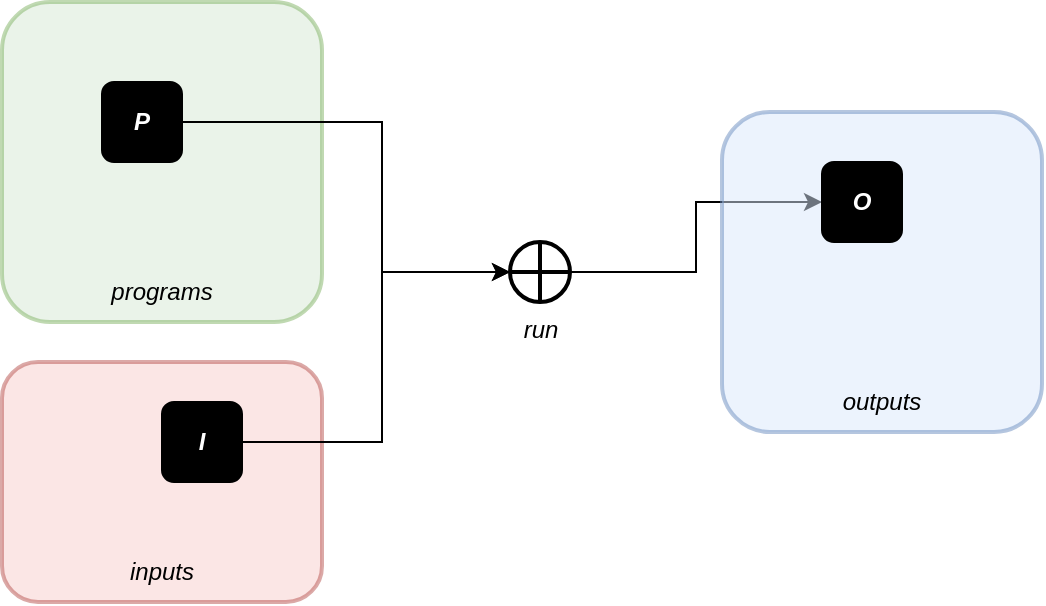 <mxfile version="21.6.1" type="device">
  <diagram name="Page-1" id="cNXvOK2WXGpSSBsxCxpK">
    <mxGraphModel dx="1194" dy="824" grid="1" gridSize="10" guides="1" tooltips="1" connect="1" arrows="1" fold="1" page="1" pageScale="1" pageWidth="827" pageHeight="1169" math="0" shadow="0">
      <root>
        <mxCell id="0" />
        <mxCell id="1" value="Second" parent="0" />
        <mxCell id="Ab1whSxm8HRURFY5Ob9R-1" value="First" parent="0" />
        <mxCell id="Ab1whSxm8HRURFY5Ob9R-2" value="" style="rounded=1;whiteSpace=wrap;html=1;fillColor=#d5e8d4;strokeColor=#82b366;opacity=50;strokeWidth=2;" vertex="1" parent="Ab1whSxm8HRURFY5Ob9R-1">
          <mxGeometry x="160" y="120" width="160" height="160" as="geometry" />
        </mxCell>
        <mxCell id="Ab1whSxm8HRURFY5Ob9R-3" value="" style="rounded=1;whiteSpace=wrap;html=1;strokeWidth=2;fillColor=#f8cecc;strokeColor=#b85450;opacity=50;" vertex="1" parent="Ab1whSxm8HRURFY5Ob9R-1">
          <mxGeometry x="160" y="300" width="160" height="120" as="geometry" />
        </mxCell>
        <mxCell id="Ab1whSxm8HRURFY5Ob9R-7" style="edgeStyle=orthogonalEdgeStyle;rounded=0;orthogonalLoop=1;jettySize=auto;html=1;exitX=1;exitY=0.5;exitDx=0;exitDy=0;entryX=0;entryY=0.5;entryDx=0;entryDy=0;entryPerimeter=0;" edge="1" parent="Ab1whSxm8HRURFY5Ob9R-1" source="Ab1whSxm8HRURFY5Ob9R-4" target="Ab1whSxm8HRURFY5Ob9R-6">
          <mxGeometry relative="1" as="geometry">
            <Array as="points">
              <mxPoint x="350" y="180" />
              <mxPoint x="350" y="255" />
            </Array>
          </mxGeometry>
        </mxCell>
        <mxCell id="Ab1whSxm8HRURFY5Ob9R-4" value="&lt;font style=&quot;background-color: rgb(0, 0, 0);&quot; color=&quot;#ffffff&quot;&gt;&lt;b&gt;&lt;i&gt;P&lt;/i&gt;&lt;/b&gt;&lt;/font&gt;" style="rounded=1;whiteSpace=wrap;html=1;fillColor=#000000;" vertex="1" parent="Ab1whSxm8HRURFY5Ob9R-1">
          <mxGeometry x="210" y="160" width="40" height="40" as="geometry" />
        </mxCell>
        <mxCell id="Ab1whSxm8HRURFY5Ob9R-8" style="edgeStyle=orthogonalEdgeStyle;rounded=0;orthogonalLoop=1;jettySize=auto;html=1;exitX=1;exitY=0.5;exitDx=0;exitDy=0;entryX=0;entryY=0.5;entryDx=0;entryDy=0;entryPerimeter=0;" edge="1" parent="Ab1whSxm8HRURFY5Ob9R-1" source="Ab1whSxm8HRURFY5Ob9R-5" target="Ab1whSxm8HRURFY5Ob9R-6">
          <mxGeometry relative="1" as="geometry">
            <Array as="points">
              <mxPoint x="350" y="340" />
              <mxPoint x="350" y="255" />
            </Array>
          </mxGeometry>
        </mxCell>
        <mxCell id="Ab1whSxm8HRURFY5Ob9R-5" value="&lt;font style=&quot;background-color: rgb(0, 0, 0);&quot; color=&quot;#ffffff&quot;&gt;&lt;b&gt;&lt;i&gt;I&lt;/i&gt;&lt;/b&gt;&lt;/font&gt;" style="rounded=1;whiteSpace=wrap;html=1;fillColor=#000000;" vertex="1" parent="Ab1whSxm8HRURFY5Ob9R-1">
          <mxGeometry x="240" y="320" width="40" height="40" as="geometry" />
        </mxCell>
        <mxCell id="Ab1whSxm8HRURFY5Ob9R-11" style="edgeStyle=orthogonalEdgeStyle;rounded=0;orthogonalLoop=1;jettySize=auto;html=1;exitX=1;exitY=0.5;exitDx=0;exitDy=0;exitPerimeter=0;entryX=0;entryY=0.5;entryDx=0;entryDy=0;" edge="1" parent="Ab1whSxm8HRURFY5Ob9R-1" source="Ab1whSxm8HRURFY5Ob9R-6" target="Ab1whSxm8HRURFY5Ob9R-10">
          <mxGeometry relative="1" as="geometry" />
        </mxCell>
        <mxCell id="Ab1whSxm8HRURFY5Ob9R-6" value="&lt;i&gt;run&lt;/i&gt;" style="verticalLabelPosition=bottom;verticalAlign=top;html=1;shape=mxgraph.flowchart.summing_function;strokeWidth=2;" vertex="1" parent="Ab1whSxm8HRURFY5Ob9R-1">
          <mxGeometry x="414" y="240" width="30" height="30" as="geometry" />
        </mxCell>
        <mxCell id="Ab1whSxm8HRURFY5Ob9R-9" value="" style="rounded=1;whiteSpace=wrap;html=1;fillColor=#dae8fc;strokeColor=#6c8ebf;opacity=50;strokeWidth=2;" vertex="1" parent="Ab1whSxm8HRURFY5Ob9R-1">
          <mxGeometry x="520" y="175" width="160" height="160" as="geometry" />
        </mxCell>
        <mxCell id="Ab1whSxm8HRURFY5Ob9R-10" value="&lt;font style=&quot;background-color: rgb(0, 0, 0);&quot; color=&quot;#ffffff&quot;&gt;&lt;b&gt;&lt;i&gt;O&lt;/i&gt;&lt;/b&gt;&lt;/font&gt;" style="rounded=1;whiteSpace=wrap;html=1;fillColor=#000000;" vertex="1" parent="Ab1whSxm8HRURFY5Ob9R-1">
          <mxGeometry x="570" y="200" width="40" height="40" as="geometry" />
        </mxCell>
        <mxCell id="Ab1whSxm8HRURFY5Ob9R-12" value="&lt;i&gt;programs&lt;/i&gt;" style="text;html=1;strokeColor=none;fillColor=none;align=center;verticalAlign=middle;whiteSpace=wrap;rounded=0;" vertex="1" parent="Ab1whSxm8HRURFY5Ob9R-1">
          <mxGeometry x="210" y="250" width="60" height="30" as="geometry" />
        </mxCell>
        <mxCell id="Ab1whSxm8HRURFY5Ob9R-13" value="&lt;i&gt;inputs&lt;/i&gt;" style="text;html=1;strokeColor=none;fillColor=none;align=center;verticalAlign=middle;whiteSpace=wrap;rounded=0;" vertex="1" parent="Ab1whSxm8HRURFY5Ob9R-1">
          <mxGeometry x="210" y="390" width="60" height="30" as="geometry" />
        </mxCell>
        <mxCell id="Ab1whSxm8HRURFY5Ob9R-14" value="&lt;i&gt;outputs&lt;/i&gt;" style="text;html=1;strokeColor=none;fillColor=none;align=center;verticalAlign=middle;whiteSpace=wrap;rounded=0;" vertex="1" parent="Ab1whSxm8HRURFY5Ob9R-1">
          <mxGeometry x="570" y="305" width="60" height="30" as="geometry" />
        </mxCell>
      </root>
    </mxGraphModel>
  </diagram>
</mxfile>
